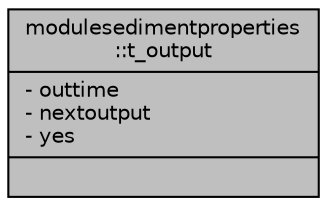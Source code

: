 digraph "modulesedimentproperties::t_output"
{
 // LATEX_PDF_SIZE
  edge [fontname="Helvetica",fontsize="10",labelfontname="Helvetica",labelfontsize="10"];
  node [fontname="Helvetica",fontsize="10",shape=record];
  Node1 [label="{modulesedimentproperties\l::t_output\n|- outtime\l- nextoutput\l- yes\l|}",height=0.2,width=0.4,color="black", fillcolor="grey75", style="filled", fontcolor="black",tooltip=" "];
}
